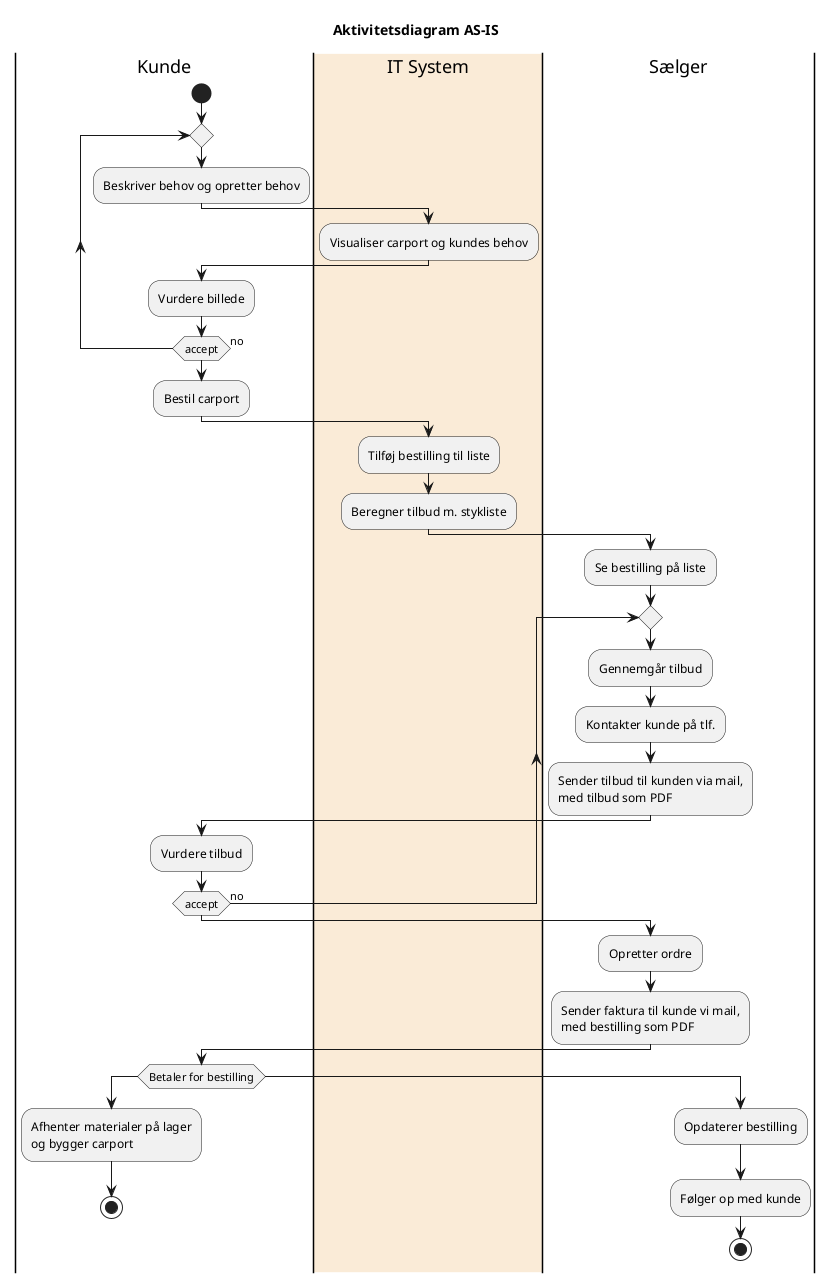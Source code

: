 @startuml
Title Aktivitetsdiagram AS-IS


|Kunde|
start
repeat
:Beskriver behov og opretter behov;

|#AntiqueWhite|IT System|
:Visualiser carport og kundes behov;

|Kunde|
:Vurdere billede;
repeat while (accept) is (no)
:Bestil carport;

|#AntiqueWhite|IT System|
:Tilføj bestilling til liste;
:Beregner tilbud m. stykliste;


|Sælger|
:Se bestilling på liste;
repeat

|Sælger|
:Gennemgår tilbud;
:Kontakter kunde på tlf.;
:Sender tilbud til kunden via mail,
med tilbud som PDF;

|Kunde|
:Vurdere tilbud;

repeat while (accept) is (no)


|Sælger|
:Opretter ordre;
:Sender faktura til kunde vi mail,
med bestilling som PDF;

|Kunde|
if (Betaler for bestilling) then
:Afhenter materialer på lager
og bygger carport;
stop

else
|Sælger|
:Opdaterer bestilling;
:Følger op med kunde;
stop

@enduml